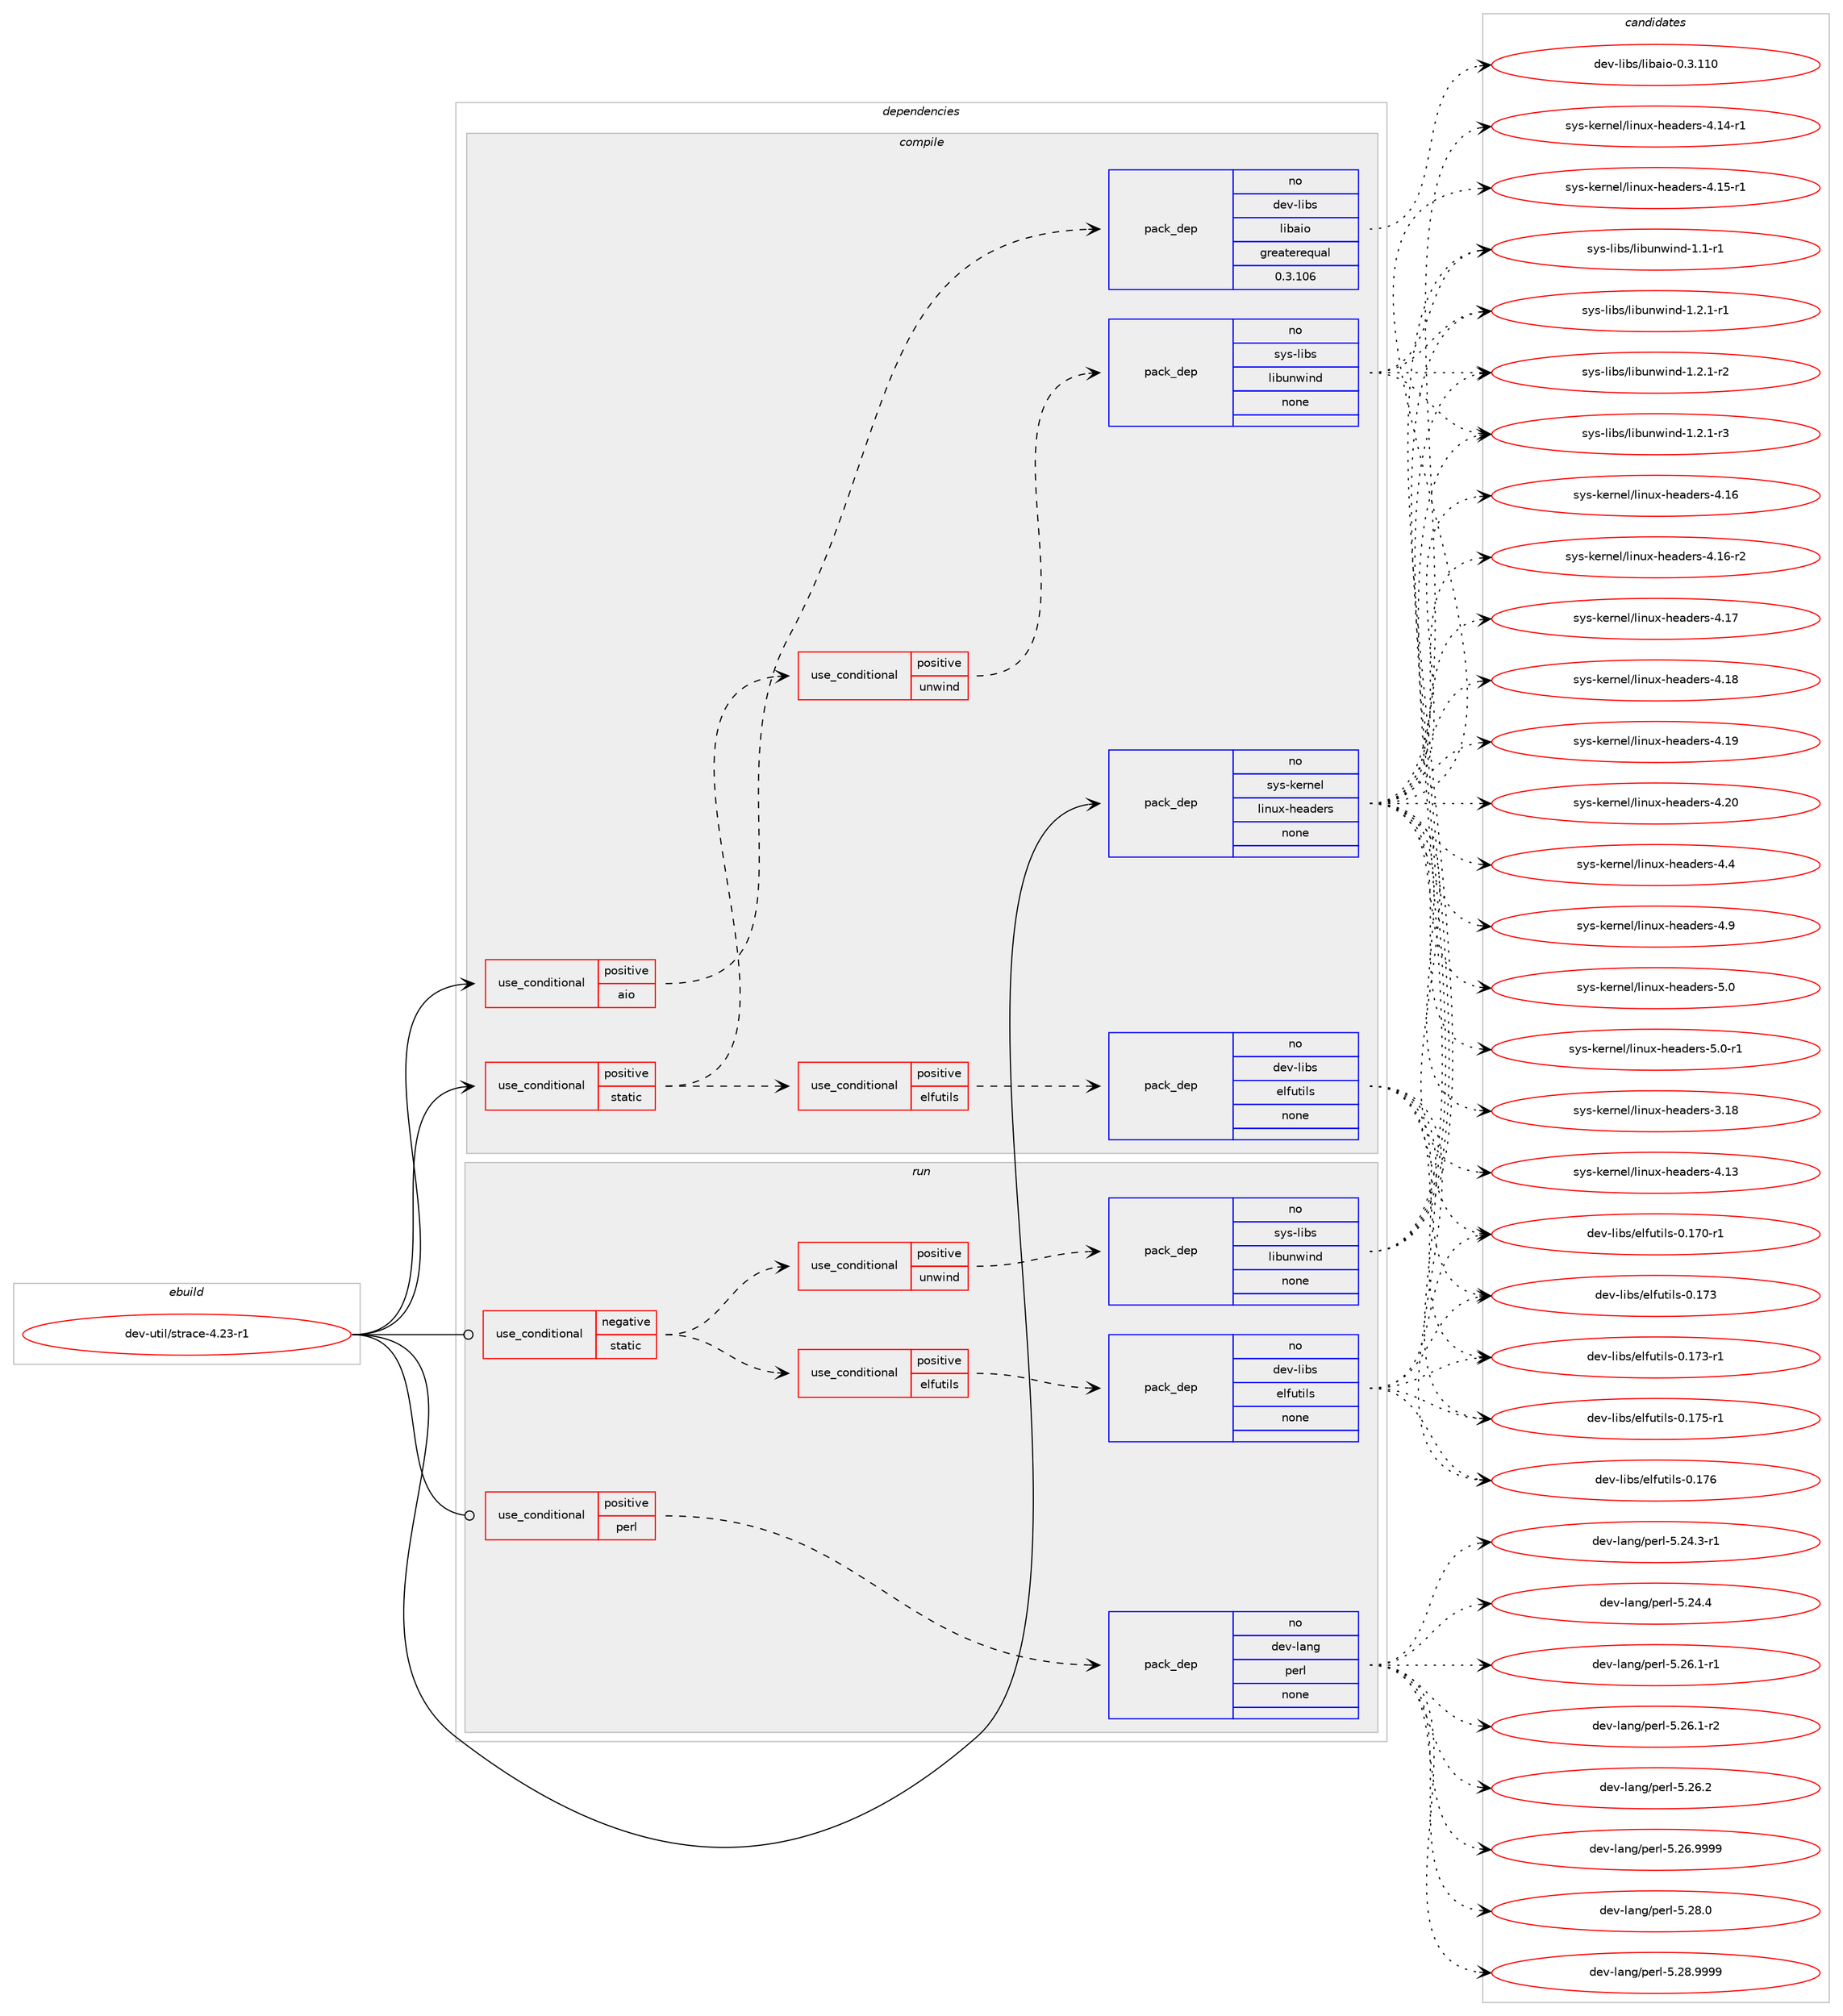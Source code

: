 digraph prolog {

# *************
# Graph options
# *************

newrank=true;
concentrate=true;
compound=true;
graph [rankdir=LR,fontname=Helvetica,fontsize=10,ranksep=1.5];#, ranksep=2.5, nodesep=0.2];
edge  [arrowhead=vee];
node  [fontname=Helvetica,fontsize=10];

# **********
# The ebuild
# **********

subgraph cluster_leftcol {
color=gray;
rank=same;
label=<<i>ebuild</i>>;
id [label="dev-util/strace-4.23-r1", color=red, width=4, href="../dev-util/strace-4.23-r1.svg"];
}

# ****************
# The dependencies
# ****************

subgraph cluster_midcol {
color=gray;
label=<<i>dependencies</i>>;
subgraph cluster_compile {
fillcolor="#eeeeee";
style=filled;
label=<<i>compile</i>>;
subgraph cond425094 {
dependency1549297 [label=<<TABLE BORDER="0" CELLBORDER="1" CELLSPACING="0" CELLPADDING="4"><TR><TD ROWSPAN="3" CELLPADDING="10">use_conditional</TD></TR><TR><TD>positive</TD></TR><TR><TD>aio</TD></TR></TABLE>>, shape=none, color=red];
subgraph pack1100486 {
dependency1549298 [label=<<TABLE BORDER="0" CELLBORDER="1" CELLSPACING="0" CELLPADDING="4" WIDTH="220"><TR><TD ROWSPAN="6" CELLPADDING="30">pack_dep</TD></TR><TR><TD WIDTH="110">no</TD></TR><TR><TD>dev-libs</TD></TR><TR><TD>libaio</TD></TR><TR><TD>greaterequal</TD></TR><TR><TD>0.3.106</TD></TR></TABLE>>, shape=none, color=blue];
}
dependency1549297:e -> dependency1549298:w [weight=20,style="dashed",arrowhead="vee"];
}
id:e -> dependency1549297:w [weight=20,style="solid",arrowhead="vee"];
subgraph cond425095 {
dependency1549299 [label=<<TABLE BORDER="0" CELLBORDER="1" CELLSPACING="0" CELLPADDING="4"><TR><TD ROWSPAN="3" CELLPADDING="10">use_conditional</TD></TR><TR><TD>positive</TD></TR><TR><TD>static</TD></TR></TABLE>>, shape=none, color=red];
subgraph cond425096 {
dependency1549300 [label=<<TABLE BORDER="0" CELLBORDER="1" CELLSPACING="0" CELLPADDING="4"><TR><TD ROWSPAN="3" CELLPADDING="10">use_conditional</TD></TR><TR><TD>positive</TD></TR><TR><TD>unwind</TD></TR></TABLE>>, shape=none, color=red];
subgraph pack1100487 {
dependency1549301 [label=<<TABLE BORDER="0" CELLBORDER="1" CELLSPACING="0" CELLPADDING="4" WIDTH="220"><TR><TD ROWSPAN="6" CELLPADDING="30">pack_dep</TD></TR><TR><TD WIDTH="110">no</TD></TR><TR><TD>sys-libs</TD></TR><TR><TD>libunwind</TD></TR><TR><TD>none</TD></TR><TR><TD></TD></TR></TABLE>>, shape=none, color=blue];
}
dependency1549300:e -> dependency1549301:w [weight=20,style="dashed",arrowhead="vee"];
}
dependency1549299:e -> dependency1549300:w [weight=20,style="dashed",arrowhead="vee"];
subgraph cond425097 {
dependency1549302 [label=<<TABLE BORDER="0" CELLBORDER="1" CELLSPACING="0" CELLPADDING="4"><TR><TD ROWSPAN="3" CELLPADDING="10">use_conditional</TD></TR><TR><TD>positive</TD></TR><TR><TD>elfutils</TD></TR></TABLE>>, shape=none, color=red];
subgraph pack1100488 {
dependency1549303 [label=<<TABLE BORDER="0" CELLBORDER="1" CELLSPACING="0" CELLPADDING="4" WIDTH="220"><TR><TD ROWSPAN="6" CELLPADDING="30">pack_dep</TD></TR><TR><TD WIDTH="110">no</TD></TR><TR><TD>dev-libs</TD></TR><TR><TD>elfutils</TD></TR><TR><TD>none</TD></TR><TR><TD></TD></TR></TABLE>>, shape=none, color=blue];
}
dependency1549302:e -> dependency1549303:w [weight=20,style="dashed",arrowhead="vee"];
}
dependency1549299:e -> dependency1549302:w [weight=20,style="dashed",arrowhead="vee"];
}
id:e -> dependency1549299:w [weight=20,style="solid",arrowhead="vee"];
subgraph pack1100489 {
dependency1549304 [label=<<TABLE BORDER="0" CELLBORDER="1" CELLSPACING="0" CELLPADDING="4" WIDTH="220"><TR><TD ROWSPAN="6" CELLPADDING="30">pack_dep</TD></TR><TR><TD WIDTH="110">no</TD></TR><TR><TD>sys-kernel</TD></TR><TR><TD>linux-headers</TD></TR><TR><TD>none</TD></TR><TR><TD></TD></TR></TABLE>>, shape=none, color=blue];
}
id:e -> dependency1549304:w [weight=20,style="solid",arrowhead="vee"];
}
subgraph cluster_compileandrun {
fillcolor="#eeeeee";
style=filled;
label=<<i>compile and run</i>>;
}
subgraph cluster_run {
fillcolor="#eeeeee";
style=filled;
label=<<i>run</i>>;
subgraph cond425098 {
dependency1549305 [label=<<TABLE BORDER="0" CELLBORDER="1" CELLSPACING="0" CELLPADDING="4"><TR><TD ROWSPAN="3" CELLPADDING="10">use_conditional</TD></TR><TR><TD>negative</TD></TR><TR><TD>static</TD></TR></TABLE>>, shape=none, color=red];
subgraph cond425099 {
dependency1549306 [label=<<TABLE BORDER="0" CELLBORDER="1" CELLSPACING="0" CELLPADDING="4"><TR><TD ROWSPAN="3" CELLPADDING="10">use_conditional</TD></TR><TR><TD>positive</TD></TR><TR><TD>unwind</TD></TR></TABLE>>, shape=none, color=red];
subgraph pack1100490 {
dependency1549307 [label=<<TABLE BORDER="0" CELLBORDER="1" CELLSPACING="0" CELLPADDING="4" WIDTH="220"><TR><TD ROWSPAN="6" CELLPADDING="30">pack_dep</TD></TR><TR><TD WIDTH="110">no</TD></TR><TR><TD>sys-libs</TD></TR><TR><TD>libunwind</TD></TR><TR><TD>none</TD></TR><TR><TD></TD></TR></TABLE>>, shape=none, color=blue];
}
dependency1549306:e -> dependency1549307:w [weight=20,style="dashed",arrowhead="vee"];
}
dependency1549305:e -> dependency1549306:w [weight=20,style="dashed",arrowhead="vee"];
subgraph cond425100 {
dependency1549308 [label=<<TABLE BORDER="0" CELLBORDER="1" CELLSPACING="0" CELLPADDING="4"><TR><TD ROWSPAN="3" CELLPADDING="10">use_conditional</TD></TR><TR><TD>positive</TD></TR><TR><TD>elfutils</TD></TR></TABLE>>, shape=none, color=red];
subgraph pack1100491 {
dependency1549309 [label=<<TABLE BORDER="0" CELLBORDER="1" CELLSPACING="0" CELLPADDING="4" WIDTH="220"><TR><TD ROWSPAN="6" CELLPADDING="30">pack_dep</TD></TR><TR><TD WIDTH="110">no</TD></TR><TR><TD>dev-libs</TD></TR><TR><TD>elfutils</TD></TR><TR><TD>none</TD></TR><TR><TD></TD></TR></TABLE>>, shape=none, color=blue];
}
dependency1549308:e -> dependency1549309:w [weight=20,style="dashed",arrowhead="vee"];
}
dependency1549305:e -> dependency1549308:w [weight=20,style="dashed",arrowhead="vee"];
}
id:e -> dependency1549305:w [weight=20,style="solid",arrowhead="odot"];
subgraph cond425101 {
dependency1549310 [label=<<TABLE BORDER="0" CELLBORDER="1" CELLSPACING="0" CELLPADDING="4"><TR><TD ROWSPAN="3" CELLPADDING="10">use_conditional</TD></TR><TR><TD>positive</TD></TR><TR><TD>perl</TD></TR></TABLE>>, shape=none, color=red];
subgraph pack1100492 {
dependency1549311 [label=<<TABLE BORDER="0" CELLBORDER="1" CELLSPACING="0" CELLPADDING="4" WIDTH="220"><TR><TD ROWSPAN="6" CELLPADDING="30">pack_dep</TD></TR><TR><TD WIDTH="110">no</TD></TR><TR><TD>dev-lang</TD></TR><TR><TD>perl</TD></TR><TR><TD>none</TD></TR><TR><TD></TD></TR></TABLE>>, shape=none, color=blue];
}
dependency1549310:e -> dependency1549311:w [weight=20,style="dashed",arrowhead="vee"];
}
id:e -> dependency1549310:w [weight=20,style="solid",arrowhead="odot"];
}
}

# **************
# The candidates
# **************

subgraph cluster_choices {
rank=same;
color=gray;
label=<<i>candidates</i>>;

subgraph choice1100486 {
color=black;
nodesep=1;
choice10010111845108105981154710810598971051114548465146494948 [label="dev-libs/libaio-0.3.110", color=red, width=4,href="../dev-libs/libaio-0.3.110.svg"];
dependency1549298:e -> choice10010111845108105981154710810598971051114548465146494948:w [style=dotted,weight="100"];
}
subgraph choice1100487 {
color=black;
nodesep=1;
choice11512111545108105981154710810598117110119105110100454946494511449 [label="sys-libs/libunwind-1.1-r1", color=red, width=4,href="../sys-libs/libunwind-1.1-r1.svg"];
choice115121115451081059811547108105981171101191051101004549465046494511449 [label="sys-libs/libunwind-1.2.1-r1", color=red, width=4,href="../sys-libs/libunwind-1.2.1-r1.svg"];
choice115121115451081059811547108105981171101191051101004549465046494511450 [label="sys-libs/libunwind-1.2.1-r2", color=red, width=4,href="../sys-libs/libunwind-1.2.1-r2.svg"];
choice115121115451081059811547108105981171101191051101004549465046494511451 [label="sys-libs/libunwind-1.2.1-r3", color=red, width=4,href="../sys-libs/libunwind-1.2.1-r3.svg"];
dependency1549301:e -> choice11512111545108105981154710810598117110119105110100454946494511449:w [style=dotted,weight="100"];
dependency1549301:e -> choice115121115451081059811547108105981171101191051101004549465046494511449:w [style=dotted,weight="100"];
dependency1549301:e -> choice115121115451081059811547108105981171101191051101004549465046494511450:w [style=dotted,weight="100"];
dependency1549301:e -> choice115121115451081059811547108105981171101191051101004549465046494511451:w [style=dotted,weight="100"];
}
subgraph choice1100488 {
color=black;
nodesep=1;
choice1001011184510810598115471011081021171161051081154548464955484511449 [label="dev-libs/elfutils-0.170-r1", color=red, width=4,href="../dev-libs/elfutils-0.170-r1.svg"];
choice100101118451081059811547101108102117116105108115454846495551 [label="dev-libs/elfutils-0.173", color=red, width=4,href="../dev-libs/elfutils-0.173.svg"];
choice1001011184510810598115471011081021171161051081154548464955514511449 [label="dev-libs/elfutils-0.173-r1", color=red, width=4,href="../dev-libs/elfutils-0.173-r1.svg"];
choice1001011184510810598115471011081021171161051081154548464955534511449 [label="dev-libs/elfutils-0.175-r1", color=red, width=4,href="../dev-libs/elfutils-0.175-r1.svg"];
choice100101118451081059811547101108102117116105108115454846495554 [label="dev-libs/elfutils-0.176", color=red, width=4,href="../dev-libs/elfutils-0.176.svg"];
dependency1549303:e -> choice1001011184510810598115471011081021171161051081154548464955484511449:w [style=dotted,weight="100"];
dependency1549303:e -> choice100101118451081059811547101108102117116105108115454846495551:w [style=dotted,weight="100"];
dependency1549303:e -> choice1001011184510810598115471011081021171161051081154548464955514511449:w [style=dotted,weight="100"];
dependency1549303:e -> choice1001011184510810598115471011081021171161051081154548464955534511449:w [style=dotted,weight="100"];
dependency1549303:e -> choice100101118451081059811547101108102117116105108115454846495554:w [style=dotted,weight="100"];
}
subgraph choice1100489 {
color=black;
nodesep=1;
choice115121115451071011141101011084710810511011712045104101971001011141154551464956 [label="sys-kernel/linux-headers-3.18", color=red, width=4,href="../sys-kernel/linux-headers-3.18.svg"];
choice115121115451071011141101011084710810511011712045104101971001011141154552464951 [label="sys-kernel/linux-headers-4.13", color=red, width=4,href="../sys-kernel/linux-headers-4.13.svg"];
choice1151211154510710111411010110847108105110117120451041019710010111411545524649524511449 [label="sys-kernel/linux-headers-4.14-r1", color=red, width=4,href="../sys-kernel/linux-headers-4.14-r1.svg"];
choice1151211154510710111411010110847108105110117120451041019710010111411545524649534511449 [label="sys-kernel/linux-headers-4.15-r1", color=red, width=4,href="../sys-kernel/linux-headers-4.15-r1.svg"];
choice115121115451071011141101011084710810511011712045104101971001011141154552464954 [label="sys-kernel/linux-headers-4.16", color=red, width=4,href="../sys-kernel/linux-headers-4.16.svg"];
choice1151211154510710111411010110847108105110117120451041019710010111411545524649544511450 [label="sys-kernel/linux-headers-4.16-r2", color=red, width=4,href="../sys-kernel/linux-headers-4.16-r2.svg"];
choice115121115451071011141101011084710810511011712045104101971001011141154552464955 [label="sys-kernel/linux-headers-4.17", color=red, width=4,href="../sys-kernel/linux-headers-4.17.svg"];
choice115121115451071011141101011084710810511011712045104101971001011141154552464956 [label="sys-kernel/linux-headers-4.18", color=red, width=4,href="../sys-kernel/linux-headers-4.18.svg"];
choice115121115451071011141101011084710810511011712045104101971001011141154552464957 [label="sys-kernel/linux-headers-4.19", color=red, width=4,href="../sys-kernel/linux-headers-4.19.svg"];
choice115121115451071011141101011084710810511011712045104101971001011141154552465048 [label="sys-kernel/linux-headers-4.20", color=red, width=4,href="../sys-kernel/linux-headers-4.20.svg"];
choice1151211154510710111411010110847108105110117120451041019710010111411545524652 [label="sys-kernel/linux-headers-4.4", color=red, width=4,href="../sys-kernel/linux-headers-4.4.svg"];
choice1151211154510710111411010110847108105110117120451041019710010111411545524657 [label="sys-kernel/linux-headers-4.9", color=red, width=4,href="../sys-kernel/linux-headers-4.9.svg"];
choice1151211154510710111411010110847108105110117120451041019710010111411545534648 [label="sys-kernel/linux-headers-5.0", color=red, width=4,href="../sys-kernel/linux-headers-5.0.svg"];
choice11512111545107101114110101108471081051101171204510410197100101114115455346484511449 [label="sys-kernel/linux-headers-5.0-r1", color=red, width=4,href="../sys-kernel/linux-headers-5.0-r1.svg"];
dependency1549304:e -> choice115121115451071011141101011084710810511011712045104101971001011141154551464956:w [style=dotted,weight="100"];
dependency1549304:e -> choice115121115451071011141101011084710810511011712045104101971001011141154552464951:w [style=dotted,weight="100"];
dependency1549304:e -> choice1151211154510710111411010110847108105110117120451041019710010111411545524649524511449:w [style=dotted,weight="100"];
dependency1549304:e -> choice1151211154510710111411010110847108105110117120451041019710010111411545524649534511449:w [style=dotted,weight="100"];
dependency1549304:e -> choice115121115451071011141101011084710810511011712045104101971001011141154552464954:w [style=dotted,weight="100"];
dependency1549304:e -> choice1151211154510710111411010110847108105110117120451041019710010111411545524649544511450:w [style=dotted,weight="100"];
dependency1549304:e -> choice115121115451071011141101011084710810511011712045104101971001011141154552464955:w [style=dotted,weight="100"];
dependency1549304:e -> choice115121115451071011141101011084710810511011712045104101971001011141154552464956:w [style=dotted,weight="100"];
dependency1549304:e -> choice115121115451071011141101011084710810511011712045104101971001011141154552464957:w [style=dotted,weight="100"];
dependency1549304:e -> choice115121115451071011141101011084710810511011712045104101971001011141154552465048:w [style=dotted,weight="100"];
dependency1549304:e -> choice1151211154510710111411010110847108105110117120451041019710010111411545524652:w [style=dotted,weight="100"];
dependency1549304:e -> choice1151211154510710111411010110847108105110117120451041019710010111411545524657:w [style=dotted,weight="100"];
dependency1549304:e -> choice1151211154510710111411010110847108105110117120451041019710010111411545534648:w [style=dotted,weight="100"];
dependency1549304:e -> choice11512111545107101114110101108471081051101171204510410197100101114115455346484511449:w [style=dotted,weight="100"];
}
subgraph choice1100490 {
color=black;
nodesep=1;
choice11512111545108105981154710810598117110119105110100454946494511449 [label="sys-libs/libunwind-1.1-r1", color=red, width=4,href="../sys-libs/libunwind-1.1-r1.svg"];
choice115121115451081059811547108105981171101191051101004549465046494511449 [label="sys-libs/libunwind-1.2.1-r1", color=red, width=4,href="../sys-libs/libunwind-1.2.1-r1.svg"];
choice115121115451081059811547108105981171101191051101004549465046494511450 [label="sys-libs/libunwind-1.2.1-r2", color=red, width=4,href="../sys-libs/libunwind-1.2.1-r2.svg"];
choice115121115451081059811547108105981171101191051101004549465046494511451 [label="sys-libs/libunwind-1.2.1-r3", color=red, width=4,href="../sys-libs/libunwind-1.2.1-r3.svg"];
dependency1549307:e -> choice11512111545108105981154710810598117110119105110100454946494511449:w [style=dotted,weight="100"];
dependency1549307:e -> choice115121115451081059811547108105981171101191051101004549465046494511449:w [style=dotted,weight="100"];
dependency1549307:e -> choice115121115451081059811547108105981171101191051101004549465046494511450:w [style=dotted,weight="100"];
dependency1549307:e -> choice115121115451081059811547108105981171101191051101004549465046494511451:w [style=dotted,weight="100"];
}
subgraph choice1100491 {
color=black;
nodesep=1;
choice1001011184510810598115471011081021171161051081154548464955484511449 [label="dev-libs/elfutils-0.170-r1", color=red, width=4,href="../dev-libs/elfutils-0.170-r1.svg"];
choice100101118451081059811547101108102117116105108115454846495551 [label="dev-libs/elfutils-0.173", color=red, width=4,href="../dev-libs/elfutils-0.173.svg"];
choice1001011184510810598115471011081021171161051081154548464955514511449 [label="dev-libs/elfutils-0.173-r1", color=red, width=4,href="../dev-libs/elfutils-0.173-r1.svg"];
choice1001011184510810598115471011081021171161051081154548464955534511449 [label="dev-libs/elfutils-0.175-r1", color=red, width=4,href="../dev-libs/elfutils-0.175-r1.svg"];
choice100101118451081059811547101108102117116105108115454846495554 [label="dev-libs/elfutils-0.176", color=red, width=4,href="../dev-libs/elfutils-0.176.svg"];
dependency1549309:e -> choice1001011184510810598115471011081021171161051081154548464955484511449:w [style=dotted,weight="100"];
dependency1549309:e -> choice100101118451081059811547101108102117116105108115454846495551:w [style=dotted,weight="100"];
dependency1549309:e -> choice1001011184510810598115471011081021171161051081154548464955514511449:w [style=dotted,weight="100"];
dependency1549309:e -> choice1001011184510810598115471011081021171161051081154548464955534511449:w [style=dotted,weight="100"];
dependency1549309:e -> choice100101118451081059811547101108102117116105108115454846495554:w [style=dotted,weight="100"];
}
subgraph choice1100492 {
color=black;
nodesep=1;
choice100101118451089711010347112101114108455346505246514511449 [label="dev-lang/perl-5.24.3-r1", color=red, width=4,href="../dev-lang/perl-5.24.3-r1.svg"];
choice10010111845108971101034711210111410845534650524652 [label="dev-lang/perl-5.24.4", color=red, width=4,href="../dev-lang/perl-5.24.4.svg"];
choice100101118451089711010347112101114108455346505446494511449 [label="dev-lang/perl-5.26.1-r1", color=red, width=4,href="../dev-lang/perl-5.26.1-r1.svg"];
choice100101118451089711010347112101114108455346505446494511450 [label="dev-lang/perl-5.26.1-r2", color=red, width=4,href="../dev-lang/perl-5.26.1-r2.svg"];
choice10010111845108971101034711210111410845534650544650 [label="dev-lang/perl-5.26.2", color=red, width=4,href="../dev-lang/perl-5.26.2.svg"];
choice10010111845108971101034711210111410845534650544657575757 [label="dev-lang/perl-5.26.9999", color=red, width=4,href="../dev-lang/perl-5.26.9999.svg"];
choice10010111845108971101034711210111410845534650564648 [label="dev-lang/perl-5.28.0", color=red, width=4,href="../dev-lang/perl-5.28.0.svg"];
choice10010111845108971101034711210111410845534650564657575757 [label="dev-lang/perl-5.28.9999", color=red, width=4,href="../dev-lang/perl-5.28.9999.svg"];
dependency1549311:e -> choice100101118451089711010347112101114108455346505246514511449:w [style=dotted,weight="100"];
dependency1549311:e -> choice10010111845108971101034711210111410845534650524652:w [style=dotted,weight="100"];
dependency1549311:e -> choice100101118451089711010347112101114108455346505446494511449:w [style=dotted,weight="100"];
dependency1549311:e -> choice100101118451089711010347112101114108455346505446494511450:w [style=dotted,weight="100"];
dependency1549311:e -> choice10010111845108971101034711210111410845534650544650:w [style=dotted,weight="100"];
dependency1549311:e -> choice10010111845108971101034711210111410845534650544657575757:w [style=dotted,weight="100"];
dependency1549311:e -> choice10010111845108971101034711210111410845534650564648:w [style=dotted,weight="100"];
dependency1549311:e -> choice10010111845108971101034711210111410845534650564657575757:w [style=dotted,weight="100"];
}
}

}
